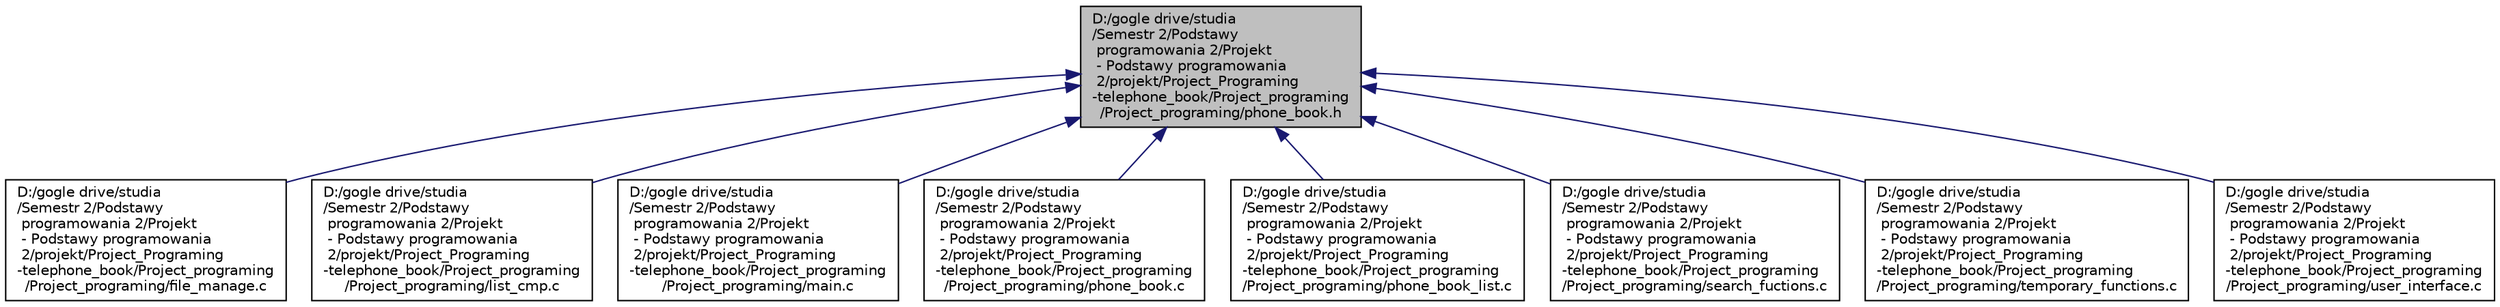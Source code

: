 digraph "D:/gogle drive/studia/Semestr  2/Podstawy programowania 2/Projekt - Podstawy programowania 2/projekt/Project_Programing-telephone_book/Project_programing/Project_programing/phone_book.h"
{
 // LATEX_PDF_SIZE
  edge [fontname="Helvetica",fontsize="10",labelfontname="Helvetica",labelfontsize="10"];
  node [fontname="Helvetica",fontsize="10",shape=record];
  Node1 [label="D:/gogle drive/studia\l/Semestr  2/Podstawy\l programowania 2/Projekt\l - Podstawy programowania\l 2/projekt/Project_Programing\l-telephone_book/Project_programing\l/Project_programing/phone_book.h",height=0.2,width=0.4,color="black", fillcolor="grey75", style="filled", fontcolor="black",tooltip="plik nagłowkowki bibliteki łączacej wszystkie pliki programu"];
  Node1 -> Node2 [dir="back",color="midnightblue",fontsize="10",style="solid",fontname="Helvetica"];
  Node2 [label="D:/gogle drive/studia\l/Semestr  2/Podstawy\l programowania 2/Projekt\l - Podstawy programowania\l 2/projekt/Project_Programing\l-telephone_book/Project_programing\l/Project_programing/file_manage.c",height=0.2,width=0.4,color="black", fillcolor="white", style="filled",URL="$file__manage_8c.html",tooltip="plik ten zawiera funkcje odpowiedzilne za zarzadzenie plikami ksiazki telefonicznej"];
  Node1 -> Node3 [dir="back",color="midnightblue",fontsize="10",style="solid",fontname="Helvetica"];
  Node3 [label="D:/gogle drive/studia\l/Semestr  2/Podstawy\l programowania 2/Projekt\l - Podstawy programowania\l 2/projekt/Project_Programing\l-telephone_book/Project_programing\l/Project_programing/list_cmp.c",height=0.2,width=0.4,color="black", fillcolor="white", style="filled",URL="$list__cmp_8c.html",tooltip="plik ten zawiera funckjde porónujace ze soba dwa elemnty listy"];
  Node1 -> Node4 [dir="back",color="midnightblue",fontsize="10",style="solid",fontname="Helvetica"];
  Node4 [label="D:/gogle drive/studia\l/Semestr  2/Podstawy\l programowania 2/Projekt\l - Podstawy programowania\l 2/projekt/Project_Programing\l-telephone_book/Project_programing\l/Project_programing/main.c",height=0.2,width=0.4,color="black", fillcolor="white", style="filled",URL="$main_8c.html",tooltip="plik ten zaweira funkcje main aktywujaca głowny program"];
  Node1 -> Node5 [dir="back",color="midnightblue",fontsize="10",style="solid",fontname="Helvetica"];
  Node5 [label="D:/gogle drive/studia\l/Semestr  2/Podstawy\l programowania 2/Projekt\l - Podstawy programowania\l 2/projekt/Project_Programing\l-telephone_book/Project_programing\l/Project_programing/phone_book.c",height=0.2,width=0.4,color="black", fillcolor="white", style="filled",URL="$phone__book_8c.html",tooltip="plik zaweira funkjce do oblsugi elemntow listy"];
  Node1 -> Node6 [dir="back",color="midnightblue",fontsize="10",style="solid",fontname="Helvetica"];
  Node6 [label="D:/gogle drive/studia\l/Semestr  2/Podstawy\l programowania 2/Projekt\l - Podstawy programowania\l 2/projekt/Project_Programing\l-telephone_book/Project_programing\l/Project_programing/phone_book_list.c",height=0.2,width=0.4,color="black", fillcolor="white", style="filled",URL="$phone__book__list_8c.html",tooltip="plik zawierajace funkjce umożliwajaće twrzenie i zarzadzanie lsita dynamiczną"];
  Node1 -> Node7 [dir="back",color="midnightblue",fontsize="10",style="solid",fontname="Helvetica"];
  Node7 [label="D:/gogle drive/studia\l/Semestr  2/Podstawy\l programowania 2/Projekt\l - Podstawy programowania\l 2/projekt/Project_Programing\l-telephone_book/Project_programing\l/Project_programing/search_fuctions.c",height=0.2,width=0.4,color="black", fillcolor="white", style="filled",URL="$search__fuctions_8c.html",tooltip="funckje odpowidzialne za pszeszukiwanie elemntów ksiązki telefonicznej"];
  Node1 -> Node8 [dir="back",color="midnightblue",fontsize="10",style="solid",fontname="Helvetica"];
  Node8 [label="D:/gogle drive/studia\l/Semestr  2/Podstawy\l programowania 2/Projekt\l - Podstawy programowania\l 2/projekt/Project_Programing\l-telephone_book/Project_programing\l/Project_programing/temporary_functions.c",height=0.2,width=0.4,color="black", fillcolor="white", style="filled",URL="$temporary__functions_8c.html",tooltip="zbiór funkcji tymczasowych wykorzystywancyh do poprawngo działania programu"];
  Node1 -> Node9 [dir="back",color="midnightblue",fontsize="10",style="solid",fontname="Helvetica"];
  Node9 [label="D:/gogle drive/studia\l/Semestr  2/Podstawy\l programowania 2/Projekt\l - Podstawy programowania\l 2/projekt/Project_Programing\l-telephone_book/Project_programing\l/Project_programing/user_interface.c",height=0.2,width=0.4,color="black", fillcolor="white", style="filled",URL="$user__interface_8c.html",tooltip="plik zawiera funkcje odpowidzeialne konsolowy interfejs użytkownika"];
}
